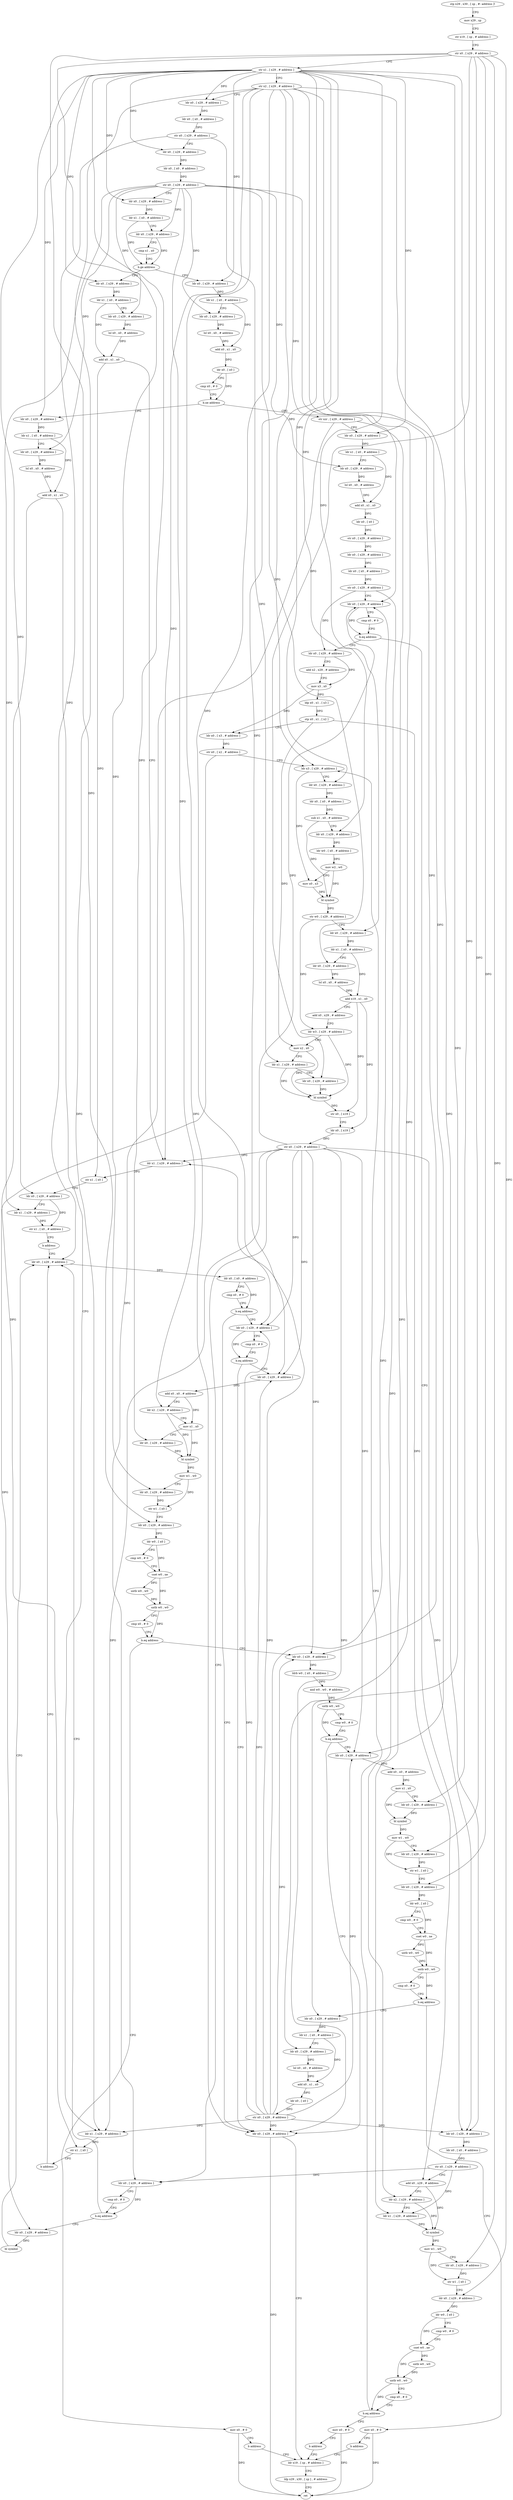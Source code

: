 digraph "func" {
"4317096" [label = "stp x29 , x30 , [ sp , #- address ]!" ]
"4317100" [label = "mov x29 , sp" ]
"4317104" [label = "str x19 , [ sp , # address ]" ]
"4317108" [label = "str x0 , [ x29 , # address ]" ]
"4317112" [label = "str x1 , [ x29 , # address ]" ]
"4317116" [label = "str x2 , [ x29 , # address ]" ]
"4317120" [label = "ldr x0 , [ x29 , # address ]" ]
"4317124" [label = "ldr x0 , [ x0 , # address ]" ]
"4317128" [label = "str x0 , [ x29 , # address ]" ]
"4317132" [label = "ldr x0 , [ x29 , # address ]" ]
"4317136" [label = "ldr x0 , [ x0 , # address ]" ]
"4317140" [label = "str x0 , [ x29 , # address ]" ]
"4317144" [label = "ldr x0 , [ x29 , # address ]" ]
"4317148" [label = "ldr x1 , [ x0 , # address ]" ]
"4317152" [label = "ldr x0 , [ x29 , # address ]" ]
"4317156" [label = "cmp x1 , x0" ]
"4317160" [label = "b.ge address" ]
"4317208" [label = "ldr x0 , [ x29 , # address ]" ]
"4317164" [label = "ldr x0 , [ x29 , # address ]" ]
"4317212" [label = "ldr x1 , [ x0 , # address ]" ]
"4317216" [label = "ldr x0 , [ x29 , # address ]" ]
"4317220" [label = "lsl x0 , x0 , # address" ]
"4317224" [label = "add x0 , x1 , x0" ]
"4317228" [label = "ldr x0 , [ x0 ]" ]
"4317232" [label = "cmp x0 , # 0" ]
"4317236" [label = "b.ne address" ]
"4317272" [label = "str xzr , [ x29 , # address ]" ]
"4317240" [label = "ldr x0 , [ x29 , # address ]" ]
"4317168" [label = "ldr x1 , [ x0 , # address ]" ]
"4317172" [label = "ldr x0 , [ x29 , # address ]" ]
"4317176" [label = "lsl x0 , x0 , # address" ]
"4317180" [label = "add x0 , x1 , x0" ]
"4317184" [label = "ldr x1 , [ x29 , # address ]" ]
"4317188" [label = "str x1 , [ x0 ]" ]
"4317192" [label = "ldr x0 , [ x29 , # address ]" ]
"4317196" [label = "ldr x1 , [ x29 , # address ]" ]
"4317200" [label = "str x1 , [ x0 , # address ]" ]
"4317204" [label = "b address" ]
"4317552" [label = "ldr x0 , [ x29 , # address ]" ]
"4317276" [label = "ldr x0 , [ x29 , # address ]" ]
"4317280" [label = "ldr x1 , [ x0 , # address ]" ]
"4317284" [label = "ldr x0 , [ x29 , # address ]" ]
"4317288" [label = "lsl x0 , x0 , # address" ]
"4317292" [label = "add x0 , x1 , x0" ]
"4317296" [label = "ldr x0 , [ x0 ]" ]
"4317300" [label = "str x0 , [ x29 , # address ]" ]
"4317304" [label = "ldr x0 , [ x29 , # address ]" ]
"4317308" [label = "ldr x0 , [ x0 , # address ]" ]
"4317312" [label = "str x0 , [ x29 , # address ]" ]
"4317316" [label = "ldr x0 , [ x29 , # address ]" ]
"4317320" [label = "cmp x0 , # 0" ]
"4317324" [label = "b.eq address" ]
"4317408" [label = "ldr x0 , [ x29 , # address ]" ]
"4317328" [label = "ldr x0 , [ x29 , # address ]" ]
"4317244" [label = "ldr x1 , [ x0 , # address ]" ]
"4317248" [label = "ldr x0 , [ x29 , # address ]" ]
"4317252" [label = "lsl x0 , x0 , # address" ]
"4317256" [label = "add x0 , x1 , x0" ]
"4317260" [label = "ldr x1 , [ x29 , # address ]" ]
"4317264" [label = "str x1 , [ x0 ]" ]
"4317268" [label = "b address" ]
"4317556" [label = "ldr x0 , [ x0 , # address ]" ]
"4317560" [label = "cmp x0 , # 0" ]
"4317564" [label = "b.eq address" ]
"4317780" [label = "ldr x0 , [ x29 , # address ]" ]
"4317568" [label = "ldr x0 , [ x29 , # address ]" ]
"4317412" [label = "add x2 , x29 , # address" ]
"4317416" [label = "mov x3 , x0" ]
"4317420" [label = "ldp x0 , x1 , [ x3 ]" ]
"4317424" [label = "stp x0 , x1 , [ x2 ]" ]
"4317428" [label = "ldr x0 , [ x3 , # address ]" ]
"4317432" [label = "str x0 , [ x2 , # address ]" ]
"4317436" [label = "ldr x3 , [ x29 , # address ]" ]
"4317332" [label = "ldr x0 , [ x0 , # address ]" ]
"4317336" [label = "str x0 , [ x29 , # address ]" ]
"4317340" [label = "add x0 , x29 , # address" ]
"4317344" [label = "ldr x2 , [ x29 , # address ]" ]
"4317348" [label = "ldr x1 , [ x29 , # address ]" ]
"4317352" [label = "bl symbol" ]
"4317356" [label = "mov w1 , w0" ]
"4317360" [label = "ldr x0 , [ x29 , # address ]" ]
"4317364" [label = "str w1 , [ x0 ]" ]
"4317368" [label = "ldr x0 , [ x29 , # address ]" ]
"4317372" [label = "ldr w0 , [ x0 ]" ]
"4317376" [label = "cmp w0 , # 0" ]
"4317380" [label = "cset w0 , ne" ]
"4317384" [label = "uxtb w0 , w0" ]
"4317388" [label = "uxtb w0 , w0" ]
"4317392" [label = "cmp x0 , # 0" ]
"4317396" [label = "b.eq address" ]
"4317400" [label = "mov x0 , # 0" ]
"4317784" [label = "ldr x19 , [ sp , # address ]" ]
"4317572" [label = "cmp x0 , # 0" ]
"4317576" [label = "b.eq address" ]
"4317580" [label = "ldr x0 , [ x29 , # address ]" ]
"4317544" [label = "ldr x0 , [ x29 , # address ]" ]
"4317548" [label = "bl symbol" ]
"4317440" [label = "ldr x0 , [ x29 , # address ]" ]
"4317444" [label = "ldr x0 , [ x0 , # address ]" ]
"4317448" [label = "sub x1 , x0 , # address" ]
"4317452" [label = "ldr x0 , [ x29 , # address ]" ]
"4317456" [label = "ldr w0 , [ x0 , # address ]" ]
"4317460" [label = "mov w2 , w0" ]
"4317464" [label = "mov x0 , x3" ]
"4317468" [label = "bl symbol" ]
"4317472" [label = "str w0 , [ x29 , # address ]" ]
"4317476" [label = "ldr x0 , [ x29 , # address ]" ]
"4317480" [label = "ldr x1 , [ x0 , # address ]" ]
"4317484" [label = "ldr x0 , [ x29 , # address ]" ]
"4317488" [label = "lsl x0 , x0 , # address" ]
"4317492" [label = "add x19 , x1 , x0" ]
"4317496" [label = "add x0 , x29 , # address" ]
"4317500" [label = "ldr w3 , [ x29 , # address ]" ]
"4317504" [label = "mov x2 , x0" ]
"4317508" [label = "ldr x1 , [ x29 , # address ]" ]
"4317512" [label = "ldr x0 , [ x29 , # address ]" ]
"4317516" [label = "bl symbol" ]
"4317520" [label = "str x0 , [ x19 ]" ]
"4317524" [label = "ldr x0 , [ x19 ]" ]
"4317528" [label = "str x0 , [ x29 , # address ]" ]
"4317532" [label = "ldr x0 , [ x29 , # address ]" ]
"4317536" [label = "cmp x0 , # 0" ]
"4317540" [label = "b.eq address" ]
"4317404" [label = "b address" ]
"4317584" [label = "add x0 , x0 , # address" ]
"4317588" [label = "ldr x2 , [ x29 , # address ]" ]
"4317592" [label = "mov x1 , x0" ]
"4317596" [label = "ldr x0 , [ x29 , # address ]" ]
"4317600" [label = "bl symbol" ]
"4317604" [label = "mov w1 , w0" ]
"4317608" [label = "ldr x0 , [ x29 , # address ]" ]
"4317612" [label = "str w1 , [ x0 ]" ]
"4317616" [label = "ldr x0 , [ x29 , # address ]" ]
"4317620" [label = "ldr w0 , [ x0 ]" ]
"4317624" [label = "cmp w0 , # 0" ]
"4317628" [label = "cset w0 , ne" ]
"4317632" [label = "uxtb w0 , w0" ]
"4317636" [label = "uxtb w0 , w0" ]
"4317640" [label = "cmp x0 , # 0" ]
"4317644" [label = "b.eq address" ]
"4317656" [label = "ldr x0 , [ x29 , # address ]" ]
"4317648" [label = "mov x0 , # 0" ]
"4317788" [label = "ldp x29 , x30 , [ sp ] , # address" ]
"4317792" [label = "ret" ]
"4317660" [label = "ldrb w0 , [ x0 , # address ]" ]
"4317664" [label = "and w0 , w0 , # address" ]
"4317668" [label = "uxtb w0 , w0" ]
"4317672" [label = "cmp w0 , # 0" ]
"4317676" [label = "b.eq address" ]
"4317680" [label = "ldr x0 , [ x29 , # address ]" ]
"4317652" [label = "b address" ]
"4317684" [label = "add x0 , x0 , # address" ]
"4317688" [label = "mov x1 , x0" ]
"4317692" [label = "ldr x0 , [ x29 , # address ]" ]
"4317696" [label = "bl symbol" ]
"4317700" [label = "mov w1 , w0" ]
"4317704" [label = "ldr x0 , [ x29 , # address ]" ]
"4317708" [label = "str w1 , [ x0 ]" ]
"4317712" [label = "ldr x0 , [ x29 , # address ]" ]
"4317716" [label = "ldr w0 , [ x0 ]" ]
"4317720" [label = "cmp w0 , # 0" ]
"4317724" [label = "cset w0 , ne" ]
"4317728" [label = "uxtb w0 , w0" ]
"4317732" [label = "uxtb w0 , w0" ]
"4317736" [label = "cmp x0 , # 0" ]
"4317740" [label = "b.eq address" ]
"4317752" [label = "ldr x0 , [ x29 , # address ]" ]
"4317744" [label = "mov x0 , # 0" ]
"4317756" [label = "ldr x1 , [ x0 , # address ]" ]
"4317760" [label = "ldr x0 , [ x29 , # address ]" ]
"4317764" [label = "lsl x0 , x0 , # address" ]
"4317768" [label = "add x0 , x1 , x0" ]
"4317772" [label = "ldr x0 , [ x0 ]" ]
"4317776" [label = "str x0 , [ x29 , # address ]" ]
"4317748" [label = "b address" ]
"4317096" -> "4317100" [ label = "CFG" ]
"4317100" -> "4317104" [ label = "CFG" ]
"4317104" -> "4317108" [ label = "CFG" ]
"4317108" -> "4317112" [ label = "CFG" ]
"4317108" -> "4317360" [ label = "DFG" ]
"4317108" -> "4317368" [ label = "DFG" ]
"4317108" -> "4317512" [ label = "DFG" ]
"4317108" -> "4317608" [ label = "DFG" ]
"4317108" -> "4317616" [ label = "DFG" ]
"4317108" -> "4317704" [ label = "DFG" ]
"4317108" -> "4317712" [ label = "DFG" ]
"4317112" -> "4317116" [ label = "CFG" ]
"4317112" -> "4317120" [ label = "DFG" ]
"4317112" -> "4317132" [ label = "DFG" ]
"4317112" -> "4317144" [ label = "DFG" ]
"4317112" -> "4317208" [ label = "DFG" ]
"4317112" -> "4317164" [ label = "DFG" ]
"4317112" -> "4317192" [ label = "DFG" ]
"4317112" -> "4317276" [ label = "DFG" ]
"4317112" -> "4317240" [ label = "DFG" ]
"4317112" -> "4317436" [ label = "DFG" ]
"4317112" -> "4317440" [ label = "DFG" ]
"4317112" -> "4317452" [ label = "DFG" ]
"4317112" -> "4317476" [ label = "DFG" ]
"4317112" -> "4317596" [ label = "DFG" ]
"4317112" -> "4317692" [ label = "DFG" ]
"4317112" -> "4317752" [ label = "DFG" ]
"4317116" -> "4317120" [ label = "CFG" ]
"4317116" -> "4317184" [ label = "DFG" ]
"4317116" -> "4317316" [ label = "DFG" ]
"4317116" -> "4317260" [ label = "DFG" ]
"4317116" -> "4317328" [ label = "DFG" ]
"4317116" -> "4317780" [ label = "DFG" ]
"4317116" -> "4317568" [ label = "DFG" ]
"4317116" -> "4317580" [ label = "DFG" ]
"4317116" -> "4317656" [ label = "DFG" ]
"4317116" -> "4317680" [ label = "DFG" ]
"4317120" -> "4317124" [ label = "DFG" ]
"4317124" -> "4317128" [ label = "DFG" ]
"4317128" -> "4317132" [ label = "CFG" ]
"4317128" -> "4317552" [ label = "DFG" ]
"4317128" -> "4317508" [ label = "DFG" ]
"4317132" -> "4317136" [ label = "DFG" ]
"4317136" -> "4317140" [ label = "DFG" ]
"4317140" -> "4317144" [ label = "CFG" ]
"4317140" -> "4317152" [ label = "DFG" ]
"4317140" -> "4317216" [ label = "DFG" ]
"4317140" -> "4317172" [ label = "DFG" ]
"4317140" -> "4317196" [ label = "DFG" ]
"4317140" -> "4317284" [ label = "DFG" ]
"4317140" -> "4317248" [ label = "DFG" ]
"4317140" -> "4317484" [ label = "DFG" ]
"4317140" -> "4317588" [ label = "DFG" ]
"4317140" -> "4317760" [ label = "DFG" ]
"4317144" -> "4317148" [ label = "DFG" ]
"4317148" -> "4317152" [ label = "CFG" ]
"4317148" -> "4317160" [ label = "DFG" ]
"4317152" -> "4317156" [ label = "CFG" ]
"4317152" -> "4317160" [ label = "DFG" ]
"4317156" -> "4317160" [ label = "CFG" ]
"4317160" -> "4317208" [ label = "CFG" ]
"4317160" -> "4317164" [ label = "CFG" ]
"4317208" -> "4317212" [ label = "DFG" ]
"4317164" -> "4317168" [ label = "DFG" ]
"4317212" -> "4317216" [ label = "CFG" ]
"4317212" -> "4317224" [ label = "DFG" ]
"4317216" -> "4317220" [ label = "DFG" ]
"4317220" -> "4317224" [ label = "DFG" ]
"4317224" -> "4317228" [ label = "DFG" ]
"4317228" -> "4317232" [ label = "CFG" ]
"4317228" -> "4317236" [ label = "DFG" ]
"4317232" -> "4317236" [ label = "CFG" ]
"4317236" -> "4317272" [ label = "CFG" ]
"4317236" -> "4317240" [ label = "CFG" ]
"4317272" -> "4317276" [ label = "CFG" ]
"4317272" -> "4317348" [ label = "DFG" ]
"4317272" -> "4317532" [ label = "DFG" ]
"4317240" -> "4317244" [ label = "DFG" ]
"4317168" -> "4317172" [ label = "CFG" ]
"4317168" -> "4317180" [ label = "DFG" ]
"4317172" -> "4317176" [ label = "DFG" ]
"4317176" -> "4317180" [ label = "DFG" ]
"4317180" -> "4317184" [ label = "CFG" ]
"4317180" -> "4317188" [ label = "DFG" ]
"4317184" -> "4317188" [ label = "DFG" ]
"4317188" -> "4317192" [ label = "CFG" ]
"4317192" -> "4317196" [ label = "CFG" ]
"4317192" -> "4317200" [ label = "DFG" ]
"4317196" -> "4317200" [ label = "DFG" ]
"4317200" -> "4317204" [ label = "CFG" ]
"4317204" -> "4317552" [ label = "CFG" ]
"4317552" -> "4317556" [ label = "DFG" ]
"4317276" -> "4317280" [ label = "DFG" ]
"4317280" -> "4317284" [ label = "CFG" ]
"4317280" -> "4317292" [ label = "DFG" ]
"4317284" -> "4317288" [ label = "DFG" ]
"4317288" -> "4317292" [ label = "DFG" ]
"4317292" -> "4317296" [ label = "DFG" ]
"4317296" -> "4317300" [ label = "DFG" ]
"4317300" -> "4317304" [ label = "DFG" ]
"4317304" -> "4317308" [ label = "DFG" ]
"4317308" -> "4317312" [ label = "DFG" ]
"4317312" -> "4317316" [ label = "CFG" ]
"4317312" -> "4317408" [ label = "DFG" ]
"4317312" -> "4317344" [ label = "DFG" ]
"4317316" -> "4317320" [ label = "CFG" ]
"4317316" -> "4317324" [ label = "DFG" ]
"4317320" -> "4317324" [ label = "CFG" ]
"4317324" -> "4317408" [ label = "CFG" ]
"4317324" -> "4317328" [ label = "CFG" ]
"4317408" -> "4317412" [ label = "CFG" ]
"4317408" -> "4317416" [ label = "DFG" ]
"4317328" -> "4317332" [ label = "DFG" ]
"4317244" -> "4317248" [ label = "CFG" ]
"4317244" -> "4317256" [ label = "DFG" ]
"4317248" -> "4317252" [ label = "DFG" ]
"4317252" -> "4317256" [ label = "DFG" ]
"4317256" -> "4317260" [ label = "CFG" ]
"4317256" -> "4317264" [ label = "DFG" ]
"4317260" -> "4317264" [ label = "DFG" ]
"4317264" -> "4317268" [ label = "CFG" ]
"4317268" -> "4317552" [ label = "CFG" ]
"4317556" -> "4317560" [ label = "CFG" ]
"4317556" -> "4317564" [ label = "DFG" ]
"4317560" -> "4317564" [ label = "CFG" ]
"4317564" -> "4317780" [ label = "CFG" ]
"4317564" -> "4317568" [ label = "CFG" ]
"4317780" -> "4317784" [ label = "CFG" ]
"4317780" -> "4317792" [ label = "DFG" ]
"4317568" -> "4317572" [ label = "CFG" ]
"4317568" -> "4317576" [ label = "DFG" ]
"4317412" -> "4317416" [ label = "CFG" ]
"4317416" -> "4317420" [ label = "DFG" ]
"4317416" -> "4317428" [ label = "DFG" ]
"4317420" -> "4317424" [ label = "DFG" ]
"4317424" -> "4317428" [ label = "CFG" ]
"4317424" -> "4317340" [ label = "DFG" ]
"4317424" -> "4317504" [ label = "DFG" ]
"4317428" -> "4317432" [ label = "DFG" ]
"4317432" -> "4317436" [ label = "CFG" ]
"4317432" -> "4317544" [ label = "DFG" ]
"4317436" -> "4317440" [ label = "CFG" ]
"4317436" -> "4317464" [ label = "DFG" ]
"4317332" -> "4317336" [ label = "DFG" ]
"4317336" -> "4317340" [ label = "CFG" ]
"4317336" -> "4317348" [ label = "DFG" ]
"4317336" -> "4317532" [ label = "DFG" ]
"4317340" -> "4317344" [ label = "CFG" ]
"4317340" -> "4317352" [ label = "DFG" ]
"4317344" -> "4317348" [ label = "CFG" ]
"4317344" -> "4317352" [ label = "DFG" ]
"4317348" -> "4317352" [ label = "DFG" ]
"4317352" -> "4317356" [ label = "DFG" ]
"4317356" -> "4317360" [ label = "CFG" ]
"4317356" -> "4317364" [ label = "DFG" ]
"4317360" -> "4317364" [ label = "DFG" ]
"4317364" -> "4317368" [ label = "CFG" ]
"4317368" -> "4317372" [ label = "DFG" ]
"4317372" -> "4317376" [ label = "CFG" ]
"4317372" -> "4317380" [ label = "DFG" ]
"4317376" -> "4317380" [ label = "CFG" ]
"4317380" -> "4317384" [ label = "DFG" ]
"4317380" -> "4317388" [ label = "DFG" ]
"4317384" -> "4317388" [ label = "DFG" ]
"4317388" -> "4317392" [ label = "CFG" ]
"4317388" -> "4317396" [ label = "DFG" ]
"4317392" -> "4317396" [ label = "CFG" ]
"4317396" -> "4317436" [ label = "CFG" ]
"4317396" -> "4317400" [ label = "CFG" ]
"4317400" -> "4317404" [ label = "CFG" ]
"4317400" -> "4317792" [ label = "DFG" ]
"4317784" -> "4317788" [ label = "CFG" ]
"4317572" -> "4317576" [ label = "CFG" ]
"4317576" -> "4317780" [ label = "CFG" ]
"4317576" -> "4317580" [ label = "CFG" ]
"4317580" -> "4317584" [ label = "DFG" ]
"4317544" -> "4317548" [ label = "DFG" ]
"4317548" -> "4317552" [ label = "CFG" ]
"4317440" -> "4317444" [ label = "DFG" ]
"4317444" -> "4317448" [ label = "DFG" ]
"4317448" -> "4317452" [ label = "CFG" ]
"4317448" -> "4317468" [ label = "DFG" ]
"4317452" -> "4317456" [ label = "DFG" ]
"4317456" -> "4317460" [ label = "DFG" ]
"4317460" -> "4317464" [ label = "CFG" ]
"4317460" -> "4317468" [ label = "DFG" ]
"4317464" -> "4317468" [ label = "DFG" ]
"4317468" -> "4317472" [ label = "DFG" ]
"4317472" -> "4317476" [ label = "CFG" ]
"4317472" -> "4317500" [ label = "DFG" ]
"4317476" -> "4317480" [ label = "DFG" ]
"4317480" -> "4317484" [ label = "CFG" ]
"4317480" -> "4317492" [ label = "DFG" ]
"4317484" -> "4317488" [ label = "DFG" ]
"4317488" -> "4317492" [ label = "DFG" ]
"4317492" -> "4317496" [ label = "CFG" ]
"4317492" -> "4317520" [ label = "DFG" ]
"4317492" -> "4317524" [ label = "DFG" ]
"4317496" -> "4317500" [ label = "CFG" ]
"4317500" -> "4317504" [ label = "CFG" ]
"4317500" -> "4317516" [ label = "DFG" ]
"4317504" -> "4317508" [ label = "CFG" ]
"4317504" -> "4317516" [ label = "DFG" ]
"4317508" -> "4317512" [ label = "CFG" ]
"4317508" -> "4317516" [ label = "DFG" ]
"4317512" -> "4317516" [ label = "DFG" ]
"4317516" -> "4317520" [ label = "DFG" ]
"4317520" -> "4317524" [ label = "CFG" ]
"4317524" -> "4317528" [ label = "DFG" ]
"4317528" -> "4317532" [ label = "CFG" ]
"4317528" -> "4317184" [ label = "DFG" ]
"4317528" -> "4317316" [ label = "DFG" ]
"4317528" -> "4317260" [ label = "DFG" ]
"4317528" -> "4317328" [ label = "DFG" ]
"4317528" -> "4317780" [ label = "DFG" ]
"4317528" -> "4317568" [ label = "DFG" ]
"4317528" -> "4317580" [ label = "DFG" ]
"4317528" -> "4317656" [ label = "DFG" ]
"4317528" -> "4317680" [ label = "DFG" ]
"4317532" -> "4317536" [ label = "CFG" ]
"4317532" -> "4317540" [ label = "DFG" ]
"4317536" -> "4317540" [ label = "CFG" ]
"4317540" -> "4317552" [ label = "CFG" ]
"4317540" -> "4317544" [ label = "CFG" ]
"4317404" -> "4317784" [ label = "CFG" ]
"4317584" -> "4317588" [ label = "CFG" ]
"4317584" -> "4317592" [ label = "DFG" ]
"4317588" -> "4317592" [ label = "CFG" ]
"4317588" -> "4317600" [ label = "DFG" ]
"4317592" -> "4317596" [ label = "CFG" ]
"4317592" -> "4317600" [ label = "DFG" ]
"4317596" -> "4317600" [ label = "DFG" ]
"4317600" -> "4317604" [ label = "DFG" ]
"4317604" -> "4317608" [ label = "CFG" ]
"4317604" -> "4317612" [ label = "DFG" ]
"4317608" -> "4317612" [ label = "DFG" ]
"4317612" -> "4317616" [ label = "CFG" ]
"4317616" -> "4317620" [ label = "DFG" ]
"4317620" -> "4317624" [ label = "CFG" ]
"4317620" -> "4317628" [ label = "DFG" ]
"4317624" -> "4317628" [ label = "CFG" ]
"4317628" -> "4317632" [ label = "DFG" ]
"4317628" -> "4317636" [ label = "DFG" ]
"4317632" -> "4317636" [ label = "DFG" ]
"4317636" -> "4317640" [ label = "CFG" ]
"4317636" -> "4317644" [ label = "DFG" ]
"4317640" -> "4317644" [ label = "CFG" ]
"4317644" -> "4317656" [ label = "CFG" ]
"4317644" -> "4317648" [ label = "CFG" ]
"4317656" -> "4317660" [ label = "DFG" ]
"4317648" -> "4317652" [ label = "CFG" ]
"4317648" -> "4317792" [ label = "DFG" ]
"4317788" -> "4317792" [ label = "CFG" ]
"4317660" -> "4317664" [ label = "DFG" ]
"4317664" -> "4317668" [ label = "DFG" ]
"4317668" -> "4317672" [ label = "CFG" ]
"4317668" -> "4317676" [ label = "DFG" ]
"4317672" -> "4317676" [ label = "CFG" ]
"4317676" -> "4317780" [ label = "CFG" ]
"4317676" -> "4317680" [ label = "CFG" ]
"4317680" -> "4317684" [ label = "DFG" ]
"4317652" -> "4317784" [ label = "CFG" ]
"4317684" -> "4317688" [ label = "DFG" ]
"4317688" -> "4317692" [ label = "CFG" ]
"4317688" -> "4317696" [ label = "DFG" ]
"4317692" -> "4317696" [ label = "DFG" ]
"4317696" -> "4317700" [ label = "DFG" ]
"4317700" -> "4317704" [ label = "CFG" ]
"4317700" -> "4317708" [ label = "DFG" ]
"4317704" -> "4317708" [ label = "DFG" ]
"4317708" -> "4317712" [ label = "CFG" ]
"4317712" -> "4317716" [ label = "DFG" ]
"4317716" -> "4317720" [ label = "CFG" ]
"4317716" -> "4317724" [ label = "DFG" ]
"4317720" -> "4317724" [ label = "CFG" ]
"4317724" -> "4317728" [ label = "DFG" ]
"4317724" -> "4317732" [ label = "DFG" ]
"4317728" -> "4317732" [ label = "DFG" ]
"4317732" -> "4317736" [ label = "CFG" ]
"4317732" -> "4317740" [ label = "DFG" ]
"4317736" -> "4317740" [ label = "CFG" ]
"4317740" -> "4317752" [ label = "CFG" ]
"4317740" -> "4317744" [ label = "CFG" ]
"4317752" -> "4317756" [ label = "DFG" ]
"4317744" -> "4317748" [ label = "CFG" ]
"4317744" -> "4317792" [ label = "DFG" ]
"4317756" -> "4317760" [ label = "CFG" ]
"4317756" -> "4317768" [ label = "DFG" ]
"4317760" -> "4317764" [ label = "DFG" ]
"4317764" -> "4317768" [ label = "DFG" ]
"4317768" -> "4317772" [ label = "DFG" ]
"4317772" -> "4317776" [ label = "DFG" ]
"4317776" -> "4317780" [ label = "DFG" ]
"4317776" -> "4317184" [ label = "DFG" ]
"4317776" -> "4317316" [ label = "DFG" ]
"4317776" -> "4317260" [ label = "DFG" ]
"4317776" -> "4317328" [ label = "DFG" ]
"4317776" -> "4317568" [ label = "DFG" ]
"4317776" -> "4317580" [ label = "DFG" ]
"4317776" -> "4317656" [ label = "DFG" ]
"4317776" -> "4317680" [ label = "DFG" ]
"4317748" -> "4317784" [ label = "CFG" ]
}
